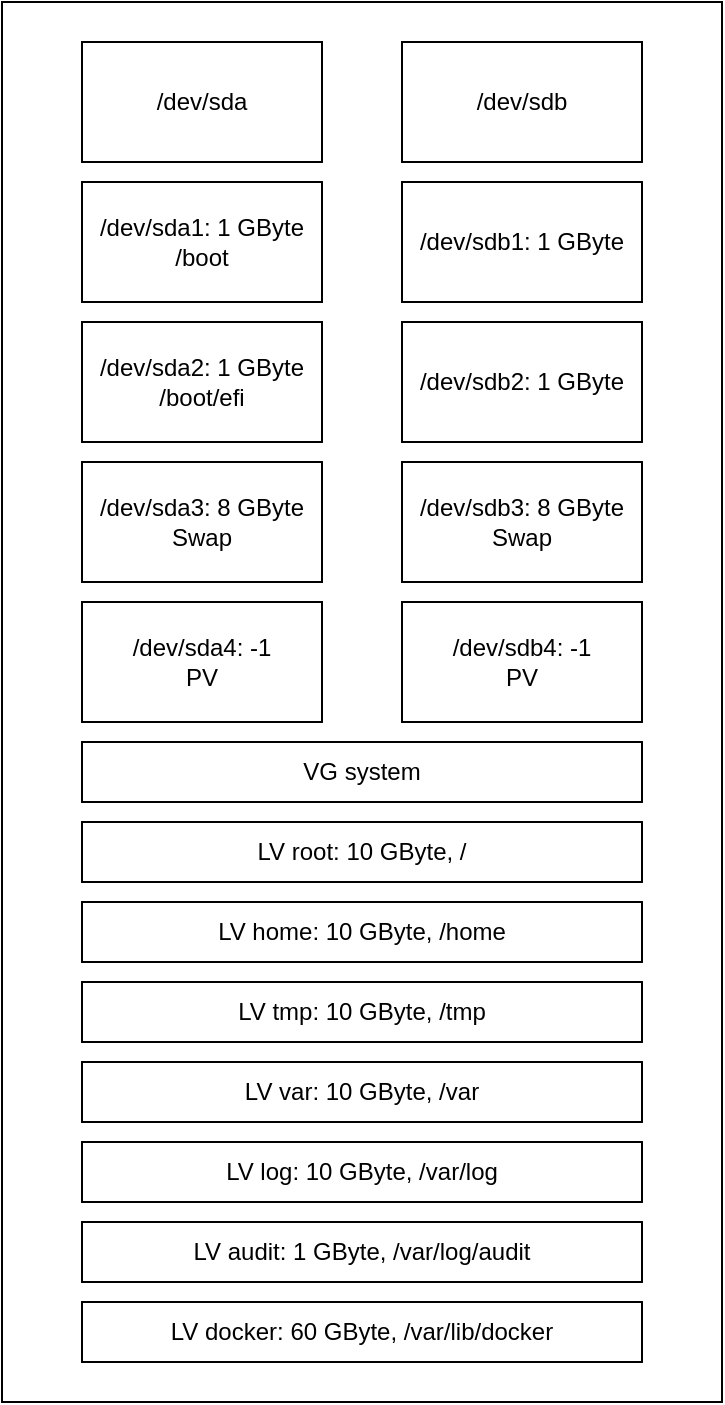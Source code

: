 <mxfile version="20.3.0" type="device"><diagram id="pNlgbZmsKTASvtVl8QK2" name="Seite-1"><mxGraphModel dx="887" dy="847" grid="1" gridSize="10" guides="1" tooltips="1" connect="1" arrows="1" fold="1" page="1" pageScale="1" pageWidth="827" pageHeight="1169" math="0" shadow="0"><root><mxCell id="0"/><mxCell id="1" parent="0"/><mxCell id="Krma67j-ZGC7SuQiK4NY-20" value="" style="rounded=0;whiteSpace=wrap;html=1;" parent="1" vertex="1"><mxGeometry x="160" y="260" width="360" height="700" as="geometry"/></mxCell><mxCell id="Krma67j-ZGC7SuQiK4NY-1" value="/dev/sda" style="rounded=0;whiteSpace=wrap;html=1;" parent="1" vertex="1"><mxGeometry x="200" y="280" width="120" height="60" as="geometry"/></mxCell><mxCell id="Krma67j-ZGC7SuQiK4NY-2" value="/dev/sdb" style="rounded=0;whiteSpace=wrap;html=1;" parent="1" vertex="1"><mxGeometry x="360" y="280" width="120" height="60" as="geometry"/></mxCell><mxCell id="Krma67j-ZGC7SuQiK4NY-3" value="/dev/sda1: 1 GByte&lt;br&gt;/boot" style="rounded=0;whiteSpace=wrap;html=1;" parent="1" vertex="1"><mxGeometry x="200" y="350" width="120" height="60" as="geometry"/></mxCell><mxCell id="Krma67j-ZGC7SuQiK4NY-4" value="/dev/sdb1: 1 GByte" style="rounded=0;whiteSpace=wrap;html=1;" parent="1" vertex="1"><mxGeometry x="360" y="350" width="120" height="60" as="geometry"/></mxCell><mxCell id="Krma67j-ZGC7SuQiK4NY-5" value="/dev/sda2: 1 GByte&lt;br&gt;/boot/efi" style="rounded=0;whiteSpace=wrap;html=1;" parent="1" vertex="1"><mxGeometry x="200" y="420" width="120" height="60" as="geometry"/></mxCell><mxCell id="Krma67j-ZGC7SuQiK4NY-6" value="/dev/sdb2: 1 GByte" style="rounded=0;whiteSpace=wrap;html=1;" parent="1" vertex="1"><mxGeometry x="360" y="420" width="120" height="60" as="geometry"/></mxCell><mxCell id="Krma67j-ZGC7SuQiK4NY-7" value="/dev/sda3: 8 GByte&lt;br&gt;Swap" style="rounded=0;whiteSpace=wrap;html=1;" parent="1" vertex="1"><mxGeometry x="200" y="490" width="120" height="60" as="geometry"/></mxCell><mxCell id="Krma67j-ZGC7SuQiK4NY-8" value="/dev/sdb3: 8 GByte&lt;br&gt;Swap" style="rounded=0;whiteSpace=wrap;html=1;" parent="1" vertex="1"><mxGeometry x="360" y="490" width="120" height="60" as="geometry"/></mxCell><mxCell id="Krma67j-ZGC7SuQiK4NY-9" value="/dev/sda4: -1&lt;br&gt;PV" style="rounded=0;whiteSpace=wrap;html=1;" parent="1" vertex="1"><mxGeometry x="200" y="560" width="120" height="60" as="geometry"/></mxCell><mxCell id="Krma67j-ZGC7SuQiK4NY-10" value="/dev/sdb4: -1&lt;br&gt;PV" style="rounded=0;whiteSpace=wrap;html=1;" parent="1" vertex="1"><mxGeometry x="360" y="560" width="120" height="60" as="geometry"/></mxCell><mxCell id="Krma67j-ZGC7SuQiK4NY-12" value="VG system" style="rounded=0;whiteSpace=wrap;html=1;" parent="1" vertex="1"><mxGeometry x="200" y="630" width="280" height="30" as="geometry"/></mxCell><mxCell id="Krma67j-ZGC7SuQiK4NY-13" value="LV root: 10 GByte, /" style="rounded=0;whiteSpace=wrap;html=1;align=center;labelPosition=center;verticalLabelPosition=middle;verticalAlign=middle;" parent="1" vertex="1"><mxGeometry x="200" y="670" width="280" height="30" as="geometry"/></mxCell><mxCell id="Krma67j-ZGC7SuQiK4NY-14" value="LV home: 10 GByte, /home" style="rounded=0;whiteSpace=wrap;html=1;align=center;labelPosition=center;verticalLabelPosition=middle;verticalAlign=middle;" parent="1" vertex="1"><mxGeometry x="200" y="710" width="280" height="30" as="geometry"/></mxCell><mxCell id="Krma67j-ZGC7SuQiK4NY-15" value="LV tmp: 10 GByte, /tmp" style="rounded=0;whiteSpace=wrap;html=1;align=center;labelPosition=center;verticalLabelPosition=middle;verticalAlign=middle;" parent="1" vertex="1"><mxGeometry x="200" y="750" width="280" height="30" as="geometry"/></mxCell><mxCell id="Krma67j-ZGC7SuQiK4NY-16" value="LV var: 10 GByte, /var" style="rounded=0;whiteSpace=wrap;html=1;align=center;labelPosition=center;verticalLabelPosition=middle;verticalAlign=middle;" parent="1" vertex="1"><mxGeometry x="200" y="790" width="280" height="30" as="geometry"/></mxCell><mxCell id="Krma67j-ZGC7SuQiK4NY-17" value="LV audit: 1 GByte, /var/log/audit" style="rounded=0;whiteSpace=wrap;html=1;align=center;labelPosition=center;verticalLabelPosition=middle;verticalAlign=middle;" parent="1" vertex="1"><mxGeometry x="200" y="870" width="280" height="30" as="geometry"/></mxCell><mxCell id="Krma67j-ZGC7SuQiK4NY-18" value="LV docker: 60 GByte, /var/lib/docker" style="rounded=0;whiteSpace=wrap;html=1;align=center;labelPosition=center;verticalLabelPosition=middle;verticalAlign=middle;" parent="1" vertex="1"><mxGeometry x="200" y="910" width="280" height="30" as="geometry"/></mxCell><mxCell id="Krma67j-ZGC7SuQiK4NY-19" value="LV log: 10 GByte, /var/log" style="rounded=0;whiteSpace=wrap;html=1;align=center;labelPosition=center;verticalLabelPosition=middle;verticalAlign=middle;" parent="1" vertex="1"><mxGeometry x="200" y="830" width="280" height="30" as="geometry"/></mxCell></root></mxGraphModel></diagram></mxfile>